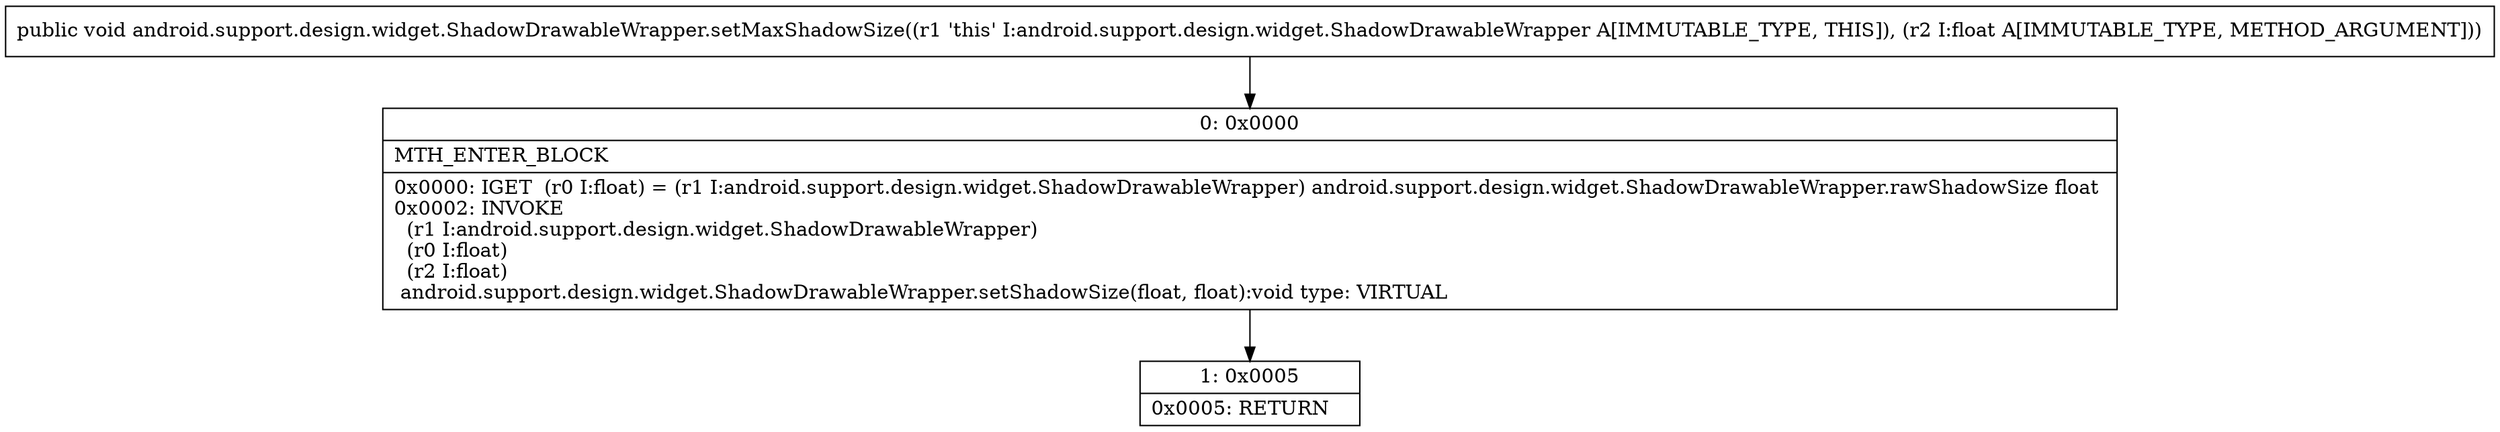 digraph "CFG forandroid.support.design.widget.ShadowDrawableWrapper.setMaxShadowSize(F)V" {
Node_0 [shape=record,label="{0\:\ 0x0000|MTH_ENTER_BLOCK\l|0x0000: IGET  (r0 I:float) = (r1 I:android.support.design.widget.ShadowDrawableWrapper) android.support.design.widget.ShadowDrawableWrapper.rawShadowSize float \l0x0002: INVOKE  \l  (r1 I:android.support.design.widget.ShadowDrawableWrapper)\l  (r0 I:float)\l  (r2 I:float)\l android.support.design.widget.ShadowDrawableWrapper.setShadowSize(float, float):void type: VIRTUAL \l}"];
Node_1 [shape=record,label="{1\:\ 0x0005|0x0005: RETURN   \l}"];
MethodNode[shape=record,label="{public void android.support.design.widget.ShadowDrawableWrapper.setMaxShadowSize((r1 'this' I:android.support.design.widget.ShadowDrawableWrapper A[IMMUTABLE_TYPE, THIS]), (r2 I:float A[IMMUTABLE_TYPE, METHOD_ARGUMENT])) }"];
MethodNode -> Node_0;
Node_0 -> Node_1;
}

